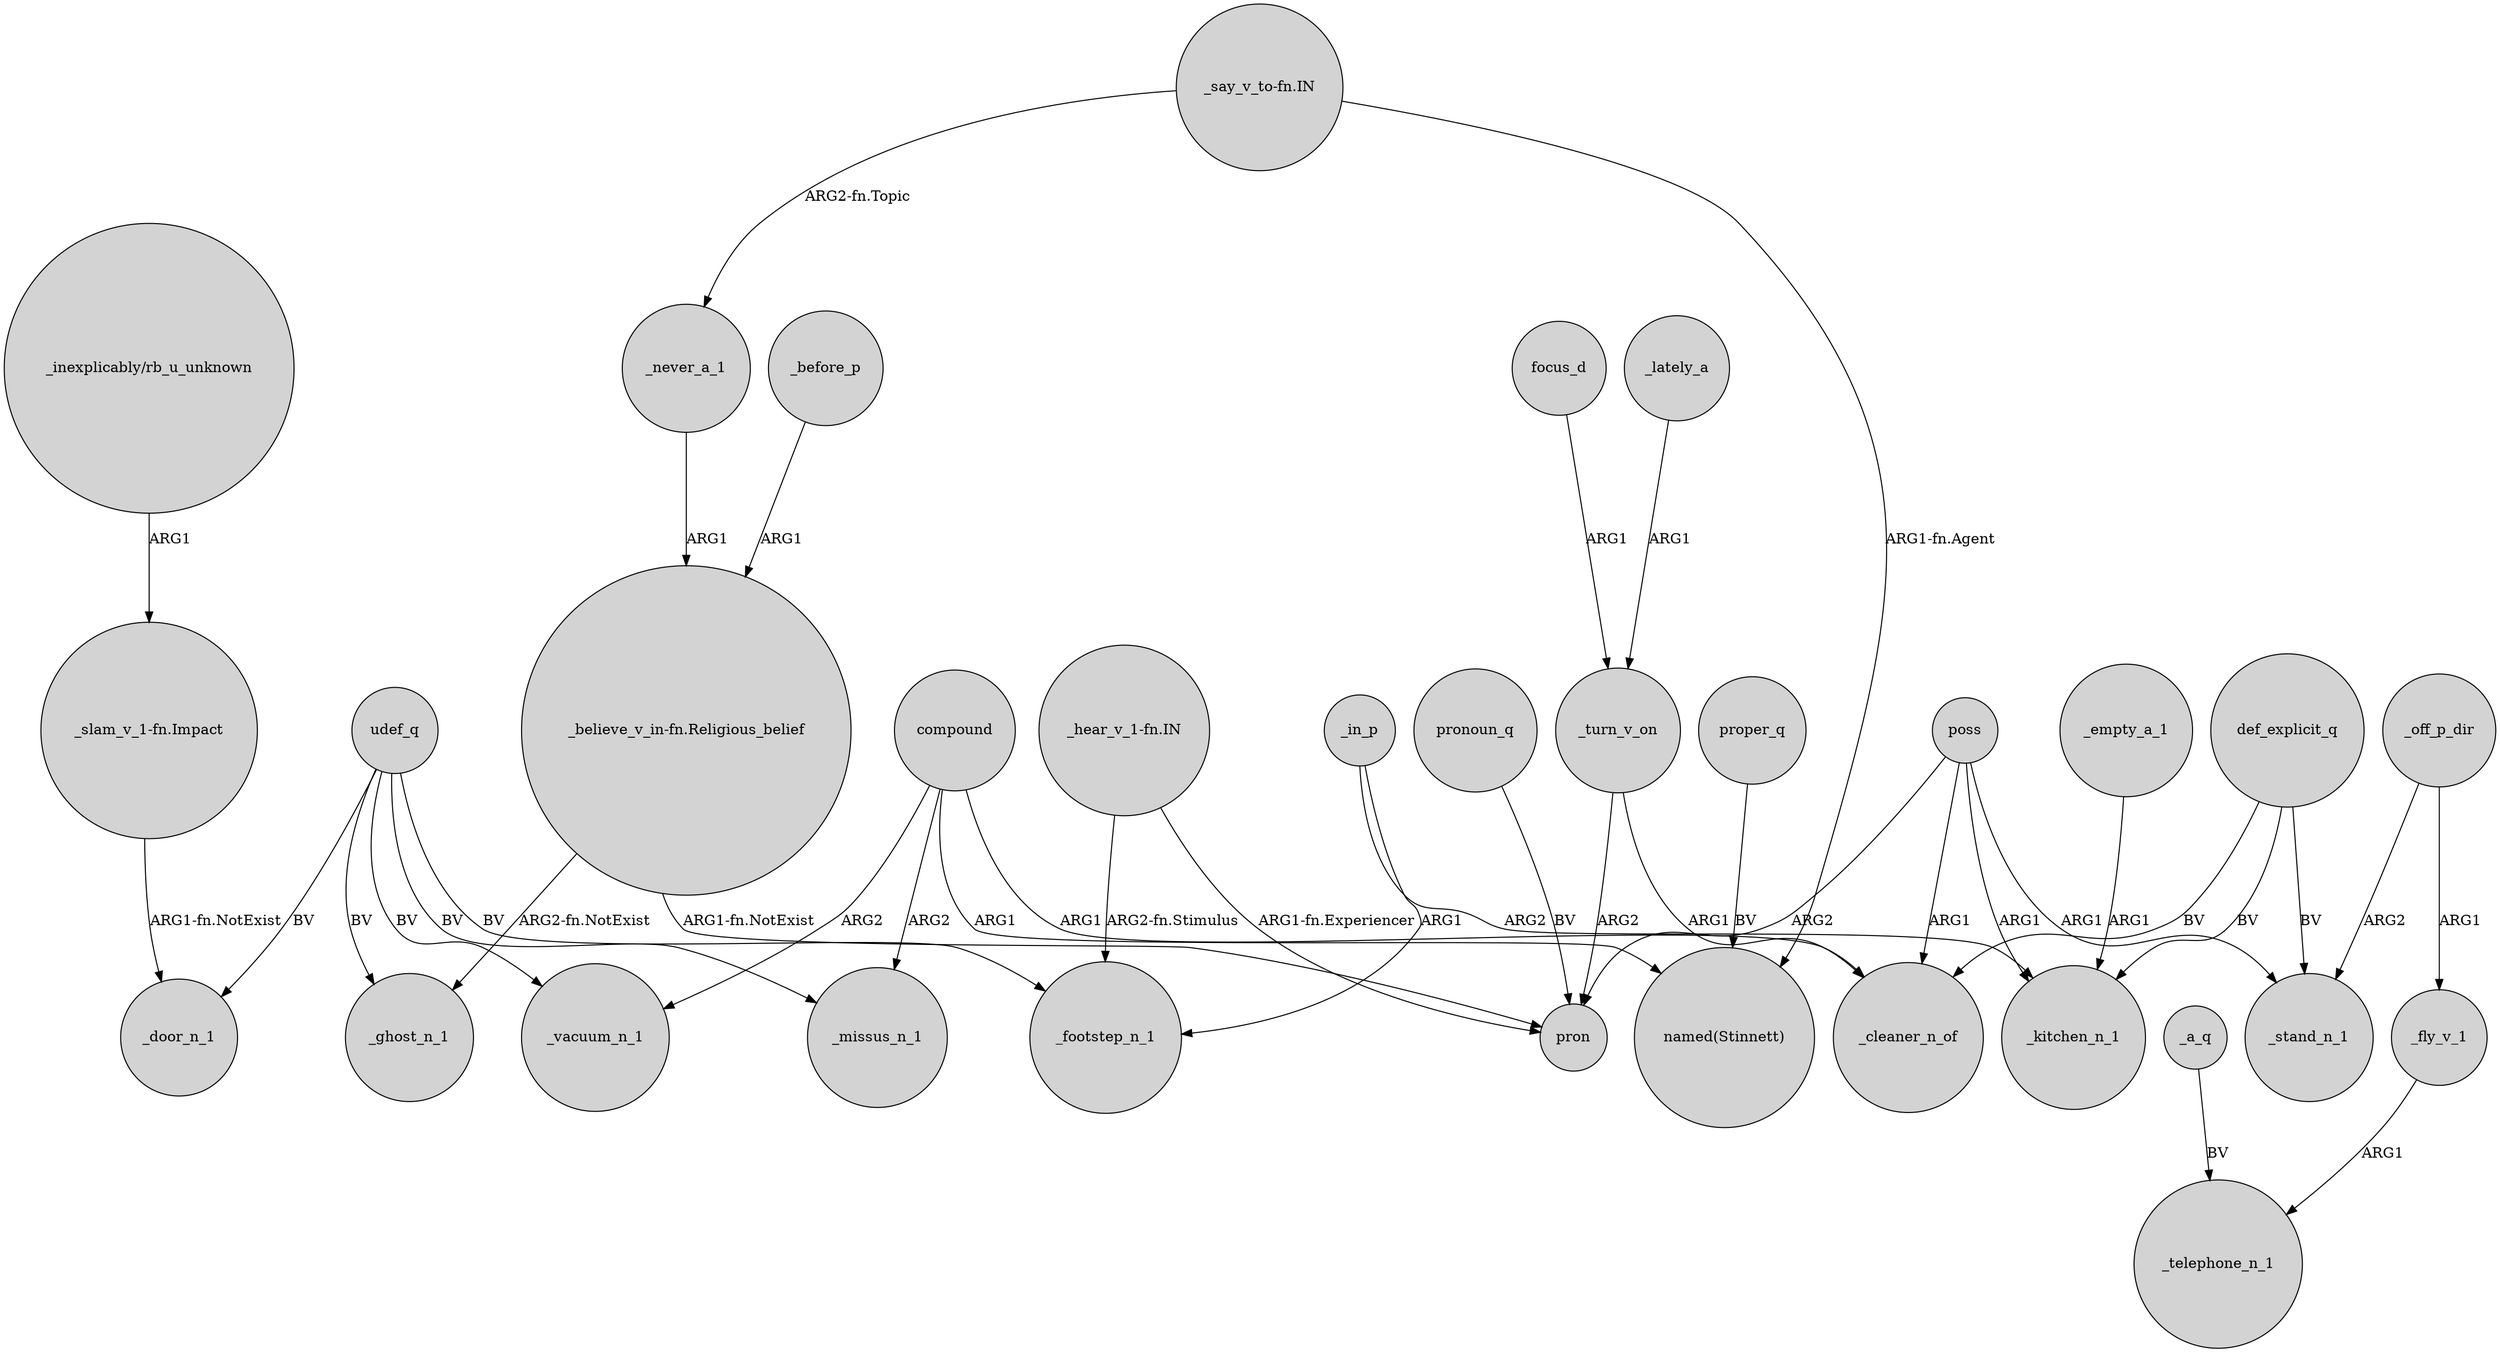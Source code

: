 digraph {
	node [shape=circle style=filled]
	udef_q -> _door_n_1 [label=BV]
	_off_p_dir -> _stand_n_1 [label=ARG2]
	udef_q -> _footstep_n_1 [label=BV]
	_never_a_1 -> "_believe_v_in-fn.Religious_belief" [label=ARG1]
	def_explicit_q -> _stand_n_1 [label=BV]
	poss -> pron [label=ARG2]
	"_slam_v_1-fn.Impact" -> _door_n_1 [label="ARG1-fn.NotExist"]
	poss -> _stand_n_1 [label=ARG1]
	compound -> _missus_n_1 [label=ARG2]
	poss -> _kitchen_n_1 [label=ARG1]
	compound -> _vacuum_n_1 [label=ARG2]
	_turn_v_on -> pron [label=ARG2]
	udef_q -> _missus_n_1 [label=BV]
	def_explicit_q -> _kitchen_n_1 [label=BV]
	_a_q -> _telephone_n_1 [label=BV]
	"_believe_v_in-fn.Religious_belief" -> pron [label="ARG1-fn.NotExist"]
	poss -> _cleaner_n_of [label=ARG1]
	compound -> "named(Stinnett)" [label=ARG1]
	"_hear_v_1-fn.IN" -> _footstep_n_1 [label="ARG2-fn.Stimulus"]
	pronoun_q -> pron [label=BV]
	proper_q -> "named(Stinnett)" [label=BV]
	focus_d -> _turn_v_on [label=ARG1]
	udef_q -> _ghost_n_1 [label=BV]
	udef_q -> _vacuum_n_1 [label=BV]
	_off_p_dir -> _fly_v_1 [label=ARG1]
	"_hear_v_1-fn.IN" -> pron [label="ARG1-fn.Experiencer"]
	_turn_v_on -> _cleaner_n_of [label=ARG1]
	compound -> _cleaner_n_of [label=ARG1]
	_in_p -> _kitchen_n_1 [label=ARG2]
	_before_p -> "_believe_v_in-fn.Religious_belief" [label=ARG1]
	"_believe_v_in-fn.Religious_belief" -> _ghost_n_1 [label="ARG2-fn.NotExist"]
	"_say_v_to-fn.IN" -> _never_a_1 [label="ARG2-fn.Topic"]
	"_say_v_to-fn.IN" -> "named(Stinnett)" [label="ARG1-fn.Agent"]
	_lately_a -> _turn_v_on [label=ARG1]
	_empty_a_1 -> _kitchen_n_1 [label=ARG1]
	_fly_v_1 -> _telephone_n_1 [label=ARG1]
	def_explicit_q -> _cleaner_n_of [label=BV]
	_in_p -> _footstep_n_1 [label=ARG1]
	"_inexplicably/rb_u_unknown" -> "_slam_v_1-fn.Impact" [label=ARG1]
}
